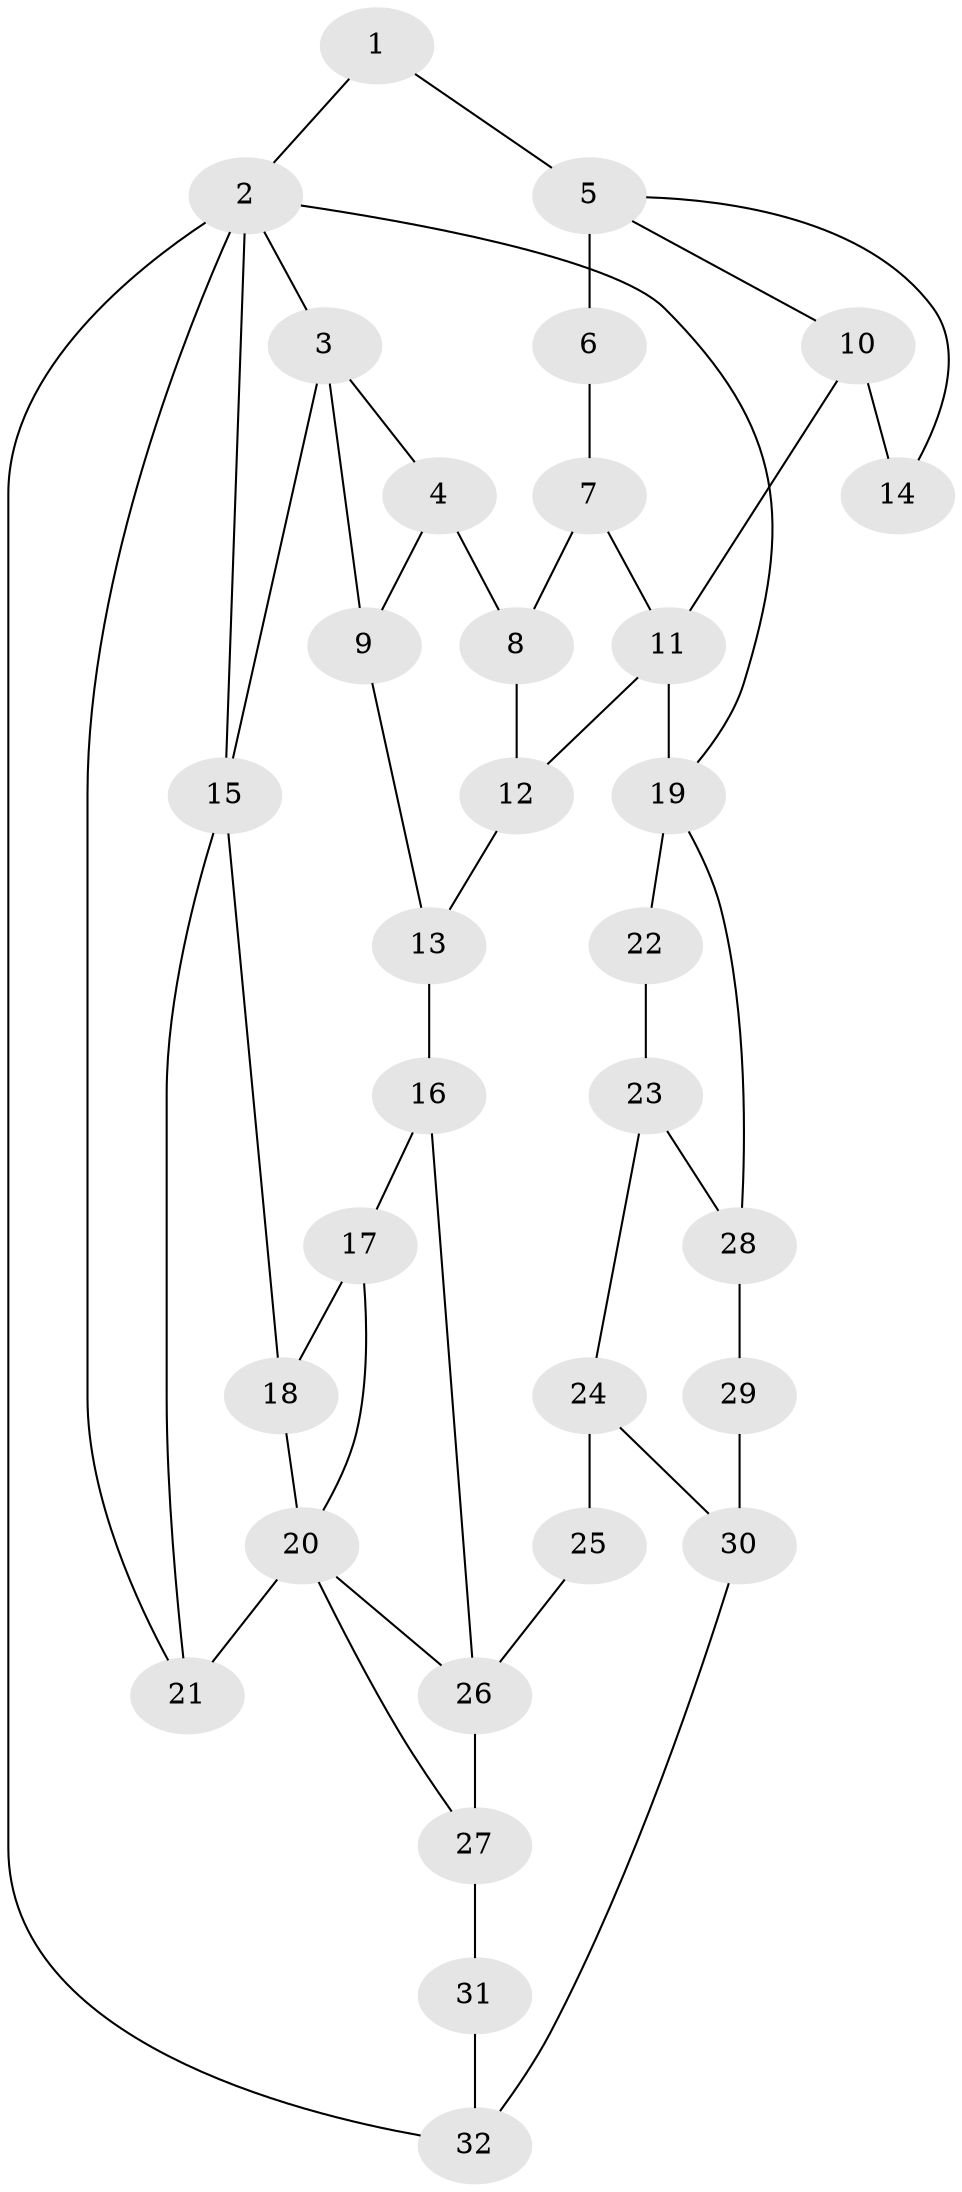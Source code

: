 // original degree distribution, {3: 0.0375, 6: 0.225, 5: 0.5125, 4: 0.225}
// Generated by graph-tools (version 1.1) at 2025/54/03/04/25 22:54:32]
// undirected, 32 vertices, 50 edges
graph export_dot {
  node [color=gray90,style=filled];
  1;
  2;
  3;
  4;
  5;
  6;
  7;
  8;
  9;
  10;
  11;
  12;
  13;
  14;
  15;
  16;
  17;
  18;
  19;
  20;
  21;
  22;
  23;
  24;
  25;
  26;
  27;
  28;
  29;
  30;
  31;
  32;
  1 -- 2 [weight=2.0];
  1 -- 5 [weight=2.0];
  2 -- 3 [weight=1.0];
  2 -- 15 [weight=1.0];
  2 -- 19 [weight=1.0];
  2 -- 21 [weight=1.0];
  2 -- 32 [weight=2.0];
  3 -- 4 [weight=1.0];
  3 -- 9 [weight=2.0];
  3 -- 15 [weight=1.0];
  4 -- 8 [weight=2.0];
  4 -- 9 [weight=1.0];
  5 -- 6 [weight=2.0];
  5 -- 10 [weight=1.0];
  5 -- 14 [weight=1.0];
  6 -- 7 [weight=1.0];
  7 -- 8 [weight=2.0];
  7 -- 11 [weight=1.0];
  8 -- 12 [weight=1.0];
  9 -- 13 [weight=1.0];
  10 -- 11 [weight=2.0];
  10 -- 14 [weight=2.0];
  11 -- 12 [weight=1.0];
  11 -- 19 [weight=2.0];
  12 -- 13 [weight=1.0];
  13 -- 16 [weight=1.0];
  15 -- 18 [weight=1.0];
  15 -- 21 [weight=1.0];
  16 -- 17 [weight=1.0];
  16 -- 26 [weight=1.0];
  17 -- 18 [weight=1.0];
  17 -- 20 [weight=1.0];
  18 -- 20 [weight=1.0];
  19 -- 22 [weight=2.0];
  19 -- 28 [weight=1.0];
  20 -- 21 [weight=2.0];
  20 -- 26 [weight=1.0];
  20 -- 27 [weight=1.0];
  22 -- 23 [weight=1.0];
  23 -- 24 [weight=1.0];
  23 -- 28 [weight=1.0];
  24 -- 25 [weight=2.0];
  24 -- 30 [weight=2.0];
  25 -- 26 [weight=2.0];
  26 -- 27 [weight=2.0];
  27 -- 31 [weight=1.0];
  28 -- 29 [weight=2.0];
  29 -- 30 [weight=2.0];
  30 -- 32 [weight=2.0];
  31 -- 32 [weight=2.0];
}
